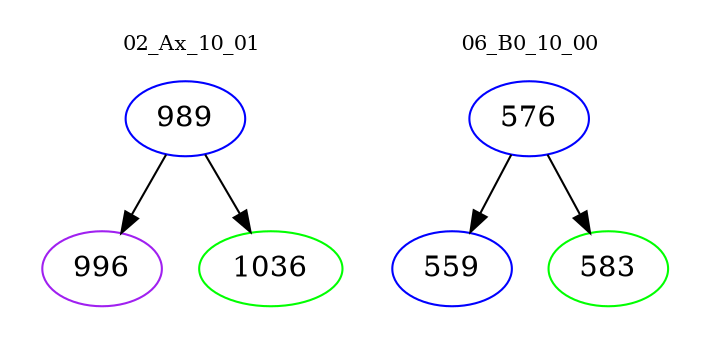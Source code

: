 digraph{
subgraph cluster_0 {
color = white
label = "02_Ax_10_01";
fontsize=10;
T0_989 [label="989", color="blue"]
T0_989 -> T0_996 [color="black"]
T0_996 [label="996", color="purple"]
T0_989 -> T0_1036 [color="black"]
T0_1036 [label="1036", color="green"]
}
subgraph cluster_1 {
color = white
label = "06_B0_10_00";
fontsize=10;
T1_576 [label="576", color="blue"]
T1_576 -> T1_559 [color="black"]
T1_559 [label="559", color="blue"]
T1_576 -> T1_583 [color="black"]
T1_583 [label="583", color="green"]
}
}
